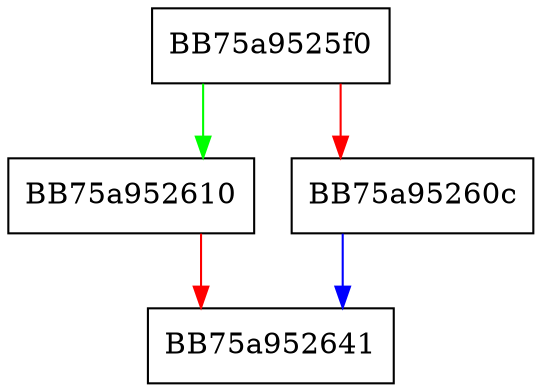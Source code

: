 digraph check_integrity {
  node [shape="box"];
  graph [splines=ortho];
  BB75a9525f0 -> BB75a952610 [color="green"];
  BB75a9525f0 -> BB75a95260c [color="red"];
  BB75a95260c -> BB75a952641 [color="blue"];
  BB75a952610 -> BB75a952641 [color="red"];
}